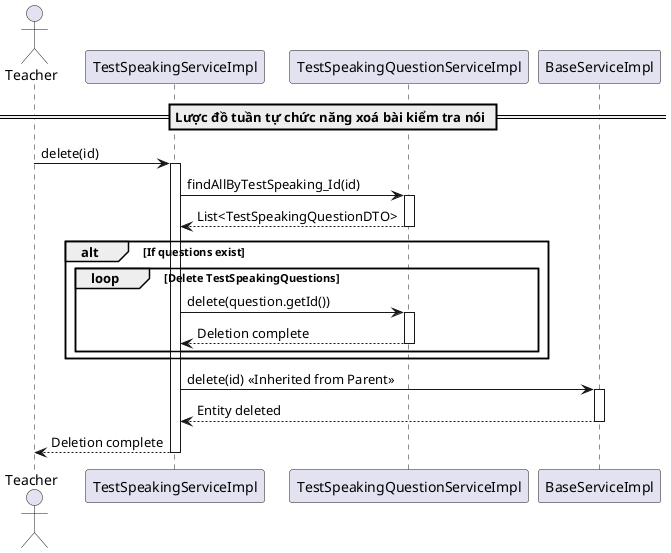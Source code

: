 @startuml deleteTestSpeaking

actor Teacher
participant "TestSpeakingServiceImpl" as TestSpeakingService
participant "TestSpeakingQuestionServiceImpl" as TestSpeakingQuestionService
participant "BaseServiceImpl" as BaseService

== Lược đồ tuần tự chức năng xoá bài kiểm tra nói ==
Teacher -> TestSpeakingService: delete(id)
activate TestSpeakingService

TestSpeakingService -> TestSpeakingQuestionService: findAllByTestSpeaking_Id(id)
activate TestSpeakingQuestionService
TestSpeakingQuestionService --> TestSpeakingService: List<TestSpeakingQuestionDTO>
deactivate TestSpeakingQuestionService

alt If questions exist
    loop Delete TestSpeakingQuestions
        TestSpeakingService -> TestSpeakingQuestionService: delete(question.getId())
        activate TestSpeakingQuestionService
        TestSpeakingQuestionService --> TestSpeakingService: Deletion complete
        deactivate TestSpeakingQuestionService
    end
end

TestSpeakingService -> BaseService: delete(id) << Inherited from Parent >>
activate BaseService
BaseService --> TestSpeakingService: Entity deleted
deactivate BaseService

TestSpeakingService --> Teacher: Deletion complete
deactivate TestSpeakingService

@enduml
